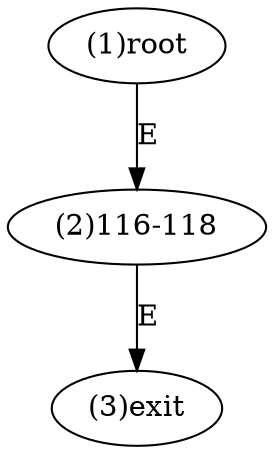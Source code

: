 digraph "" { 
1[ label="(1)root"];
2[ label="(2)116-118"];
3[ label="(3)exit"];
1->2[ label="E"];
2->3[ label="E"];
}
